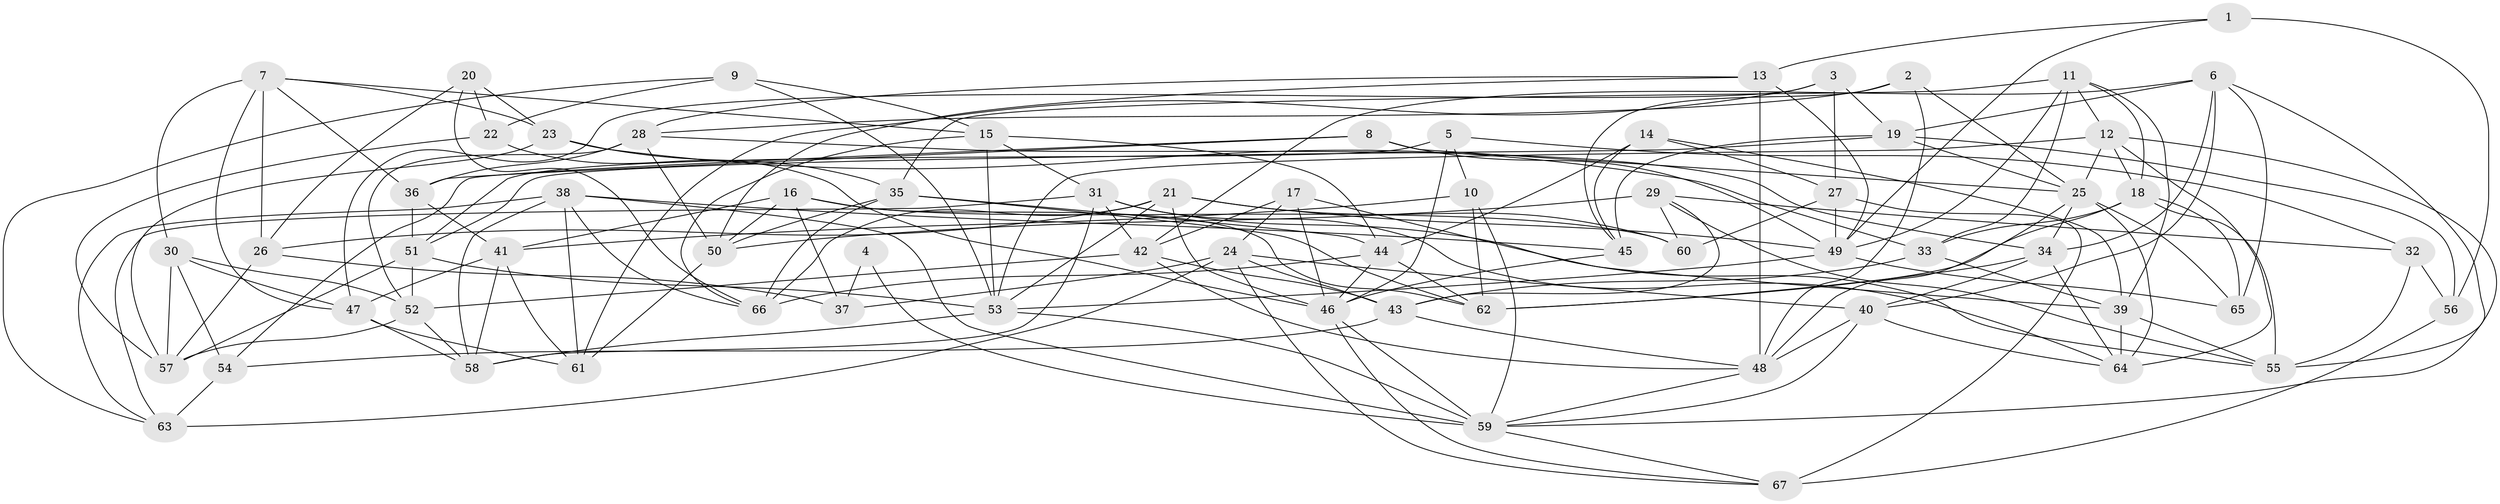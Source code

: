 // original degree distribution, {4: 1.0}
// Generated by graph-tools (version 1.1) at 2025/03/03/09/25 03:03:06]
// undirected, 67 vertices, 181 edges
graph export_dot {
graph [start="1"]
  node [color=gray90,style=filled];
  1;
  2;
  3;
  4;
  5;
  6;
  7;
  8;
  9;
  10;
  11;
  12;
  13;
  14;
  15;
  16;
  17;
  18;
  19;
  20;
  21;
  22;
  23;
  24;
  25;
  26;
  27;
  28;
  29;
  30;
  31;
  32;
  33;
  34;
  35;
  36;
  37;
  38;
  39;
  40;
  41;
  42;
  43;
  44;
  45;
  46;
  47;
  48;
  49;
  50;
  51;
  52;
  53;
  54;
  55;
  56;
  57;
  58;
  59;
  60;
  61;
  62;
  63;
  64;
  65;
  66;
  67;
  1 -- 13 [weight=1.0];
  1 -- 49 [weight=1.0];
  1 -- 56 [weight=2.0];
  2 -- 25 [weight=1.0];
  2 -- 28 [weight=1.0];
  2 -- 45 [weight=1.0];
  2 -- 48 [weight=1.0];
  3 -- 19 [weight=1.0];
  3 -- 27 [weight=1.0];
  3 -- 47 [weight=1.0];
  3 -- 61 [weight=1.0];
  4 -- 37 [weight=2.0];
  4 -- 59 [weight=2.0];
  5 -- 10 [weight=1.0];
  5 -- 32 [weight=2.0];
  5 -- 46 [weight=1.0];
  5 -- 51 [weight=2.0];
  6 -- 19 [weight=1.0];
  6 -- 34 [weight=1.0];
  6 -- 40 [weight=1.0];
  6 -- 42 [weight=1.0];
  6 -- 55 [weight=1.0];
  6 -- 65 [weight=1.0];
  7 -- 15 [weight=1.0];
  7 -- 23 [weight=1.0];
  7 -- 26 [weight=1.0];
  7 -- 30 [weight=1.0];
  7 -- 36 [weight=1.0];
  7 -- 47 [weight=1.0];
  8 -- 25 [weight=1.0];
  8 -- 36 [weight=1.0];
  8 -- 49 [weight=1.0];
  8 -- 54 [weight=1.0];
  9 -- 15 [weight=1.0];
  9 -- 22 [weight=1.0];
  9 -- 53 [weight=1.0];
  9 -- 63 [weight=1.0];
  10 -- 41 [weight=1.0];
  10 -- 59 [weight=1.0];
  10 -- 62 [weight=1.0];
  11 -- 12 [weight=1.0];
  11 -- 18 [weight=1.0];
  11 -- 33 [weight=1.0];
  11 -- 35 [weight=1.0];
  11 -- 39 [weight=1.0];
  11 -- 49 [weight=1.0];
  12 -- 18 [weight=1.0];
  12 -- 25 [weight=1.0];
  12 -- 53 [weight=1.0];
  12 -- 59 [weight=1.0];
  12 -- 64 [weight=1.0];
  13 -- 28 [weight=1.0];
  13 -- 48 [weight=2.0];
  13 -- 49 [weight=1.0];
  13 -- 50 [weight=1.0];
  14 -- 27 [weight=1.0];
  14 -- 39 [weight=1.0];
  14 -- 44 [weight=1.0];
  14 -- 45 [weight=1.0];
  15 -- 31 [weight=1.0];
  15 -- 44 [weight=1.0];
  15 -- 53 [weight=1.0];
  15 -- 66 [weight=1.0];
  16 -- 37 [weight=2.0];
  16 -- 41 [weight=1.0];
  16 -- 50 [weight=1.0];
  16 -- 60 [weight=1.0];
  16 -- 62 [weight=1.0];
  17 -- 24 [weight=1.0];
  17 -- 42 [weight=1.0];
  17 -- 46 [weight=1.0];
  17 -- 55 [weight=1.0];
  18 -- 33 [weight=1.0];
  18 -- 55 [weight=1.0];
  18 -- 62 [weight=1.0];
  18 -- 65 [weight=1.0];
  19 -- 25 [weight=1.0];
  19 -- 45 [weight=1.0];
  19 -- 51 [weight=1.0];
  19 -- 56 [weight=1.0];
  20 -- 22 [weight=2.0];
  20 -- 23 [weight=1.0];
  20 -- 26 [weight=2.0];
  20 -- 66 [weight=1.0];
  21 -- 26 [weight=1.0];
  21 -- 46 [weight=1.0];
  21 -- 49 [weight=1.0];
  21 -- 53 [weight=1.0];
  21 -- 60 [weight=1.0];
  21 -- 66 [weight=1.0];
  22 -- 46 [weight=2.0];
  22 -- 57 [weight=1.0];
  23 -- 33 [weight=2.0];
  23 -- 35 [weight=1.0];
  23 -- 57 [weight=1.0];
  24 -- 37 [weight=1.0];
  24 -- 40 [weight=1.0];
  24 -- 43 [weight=1.0];
  24 -- 63 [weight=1.0];
  24 -- 67 [weight=1.0];
  25 -- 34 [weight=1.0];
  25 -- 48 [weight=1.0];
  25 -- 64 [weight=1.0];
  25 -- 65 [weight=1.0];
  26 -- 37 [weight=1.0];
  26 -- 57 [weight=1.0];
  27 -- 49 [weight=1.0];
  27 -- 60 [weight=1.0];
  27 -- 67 [weight=2.0];
  28 -- 34 [weight=1.0];
  28 -- 36 [weight=1.0];
  28 -- 50 [weight=1.0];
  28 -- 52 [weight=1.0];
  29 -- 32 [weight=1.0];
  29 -- 43 [weight=1.0];
  29 -- 50 [weight=2.0];
  29 -- 55 [weight=1.0];
  29 -- 60 [weight=1.0];
  30 -- 47 [weight=1.0];
  30 -- 52 [weight=1.0];
  30 -- 54 [weight=2.0];
  30 -- 57 [weight=1.0];
  31 -- 39 [weight=1.0];
  31 -- 42 [weight=1.0];
  31 -- 58 [weight=1.0];
  31 -- 63 [weight=1.0];
  31 -- 64 [weight=1.0];
  32 -- 55 [weight=1.0];
  32 -- 56 [weight=2.0];
  33 -- 39 [weight=1.0];
  33 -- 43 [weight=1.0];
  34 -- 40 [weight=1.0];
  34 -- 62 [weight=1.0];
  34 -- 64 [weight=1.0];
  35 -- 44 [weight=1.0];
  35 -- 50 [weight=1.0];
  35 -- 62 [weight=1.0];
  35 -- 66 [weight=1.0];
  36 -- 41 [weight=1.0];
  36 -- 51 [weight=2.0];
  38 -- 45 [weight=1.0];
  38 -- 58 [weight=1.0];
  38 -- 59 [weight=1.0];
  38 -- 61 [weight=1.0];
  38 -- 63 [weight=1.0];
  38 -- 66 [weight=1.0];
  39 -- 55 [weight=1.0];
  39 -- 64 [weight=1.0];
  40 -- 48 [weight=1.0];
  40 -- 59 [weight=1.0];
  40 -- 64 [weight=1.0];
  41 -- 47 [weight=1.0];
  41 -- 58 [weight=1.0];
  41 -- 61 [weight=1.0];
  42 -- 43 [weight=1.0];
  42 -- 48 [weight=1.0];
  42 -- 52 [weight=1.0];
  43 -- 48 [weight=1.0];
  43 -- 54 [weight=1.0];
  44 -- 46 [weight=1.0];
  44 -- 62 [weight=1.0];
  44 -- 66 [weight=1.0];
  45 -- 46 [weight=2.0];
  46 -- 59 [weight=1.0];
  46 -- 67 [weight=1.0];
  47 -- 58 [weight=1.0];
  47 -- 61 [weight=1.0];
  48 -- 59 [weight=1.0];
  49 -- 53 [weight=1.0];
  49 -- 65 [weight=1.0];
  50 -- 61 [weight=2.0];
  51 -- 52 [weight=1.0];
  51 -- 53 [weight=1.0];
  51 -- 57 [weight=1.0];
  52 -- 57 [weight=1.0];
  52 -- 58 [weight=1.0];
  53 -- 58 [weight=1.0];
  53 -- 59 [weight=1.0];
  54 -- 63 [weight=2.0];
  56 -- 67 [weight=1.0];
  59 -- 67 [weight=1.0];
}
